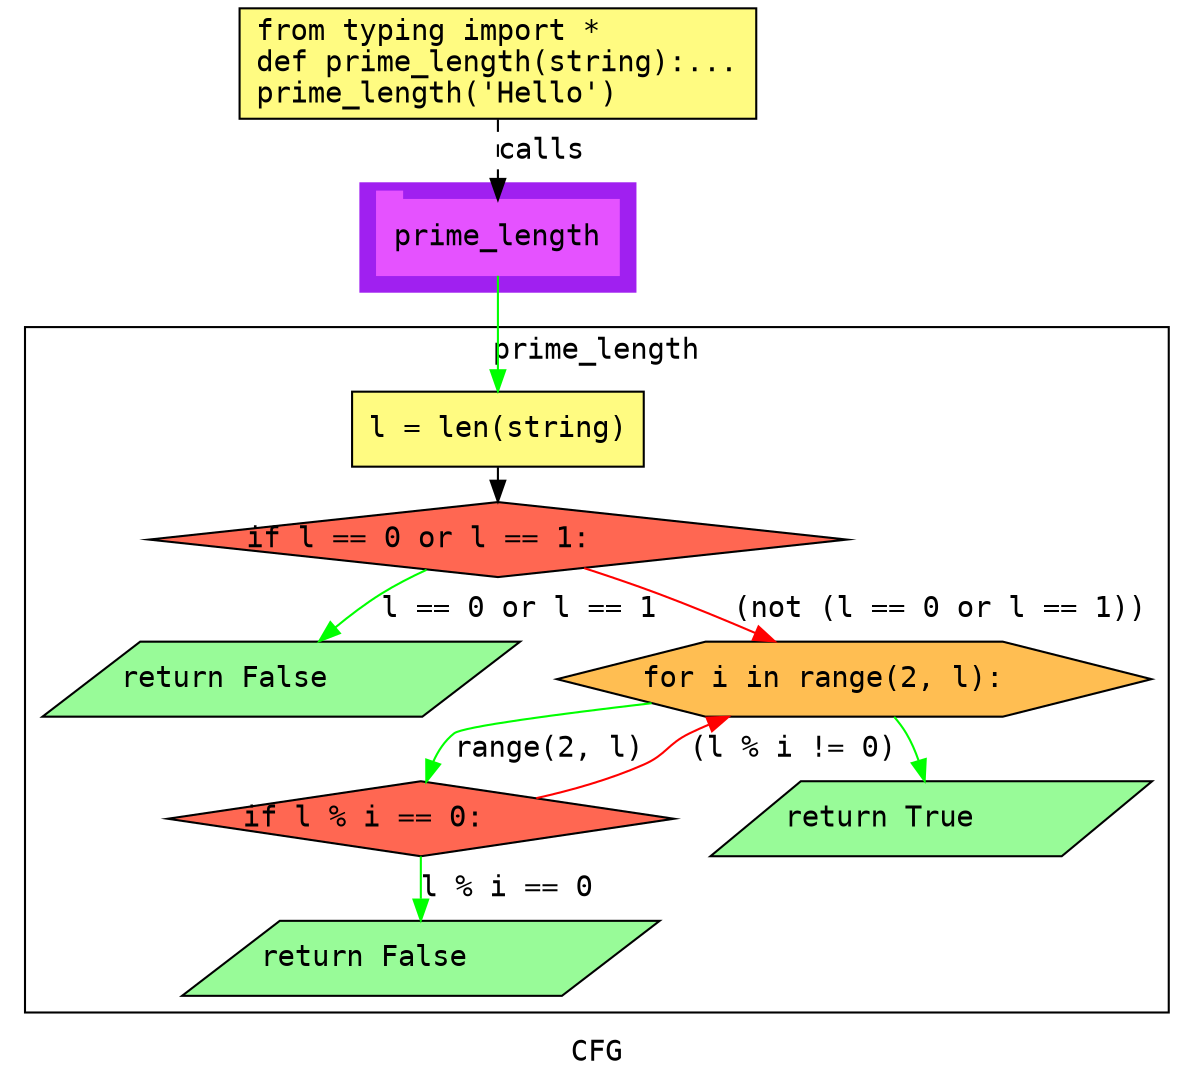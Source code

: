 digraph cluster766CFG {
	graph [bb="0,0,557,513",
		compound=True,
		fontname="DejaVu Sans Mono",
		label=CFG,
		lheight=0.21,
		lp="278.5,11.5",
		lwidth=0.35,
		pack=False,
		rankdir=TB,
		ranksep=0.02
	];
	node [fontname="DejaVu Sans Mono",
		label="\N"
	];
	edge [fontname="DejaVu Sans Mono"];
	subgraph cluster_1 {
		graph [bb="167,377,299,429",
			color=purple,
			compound=true,
			fontname="DejaVu Sans Mono",
			label="",
			rankdir=TB,
			ranksep=0.02,
			shape=tab,
			style=filled
		];
		node [fontname="DejaVu Sans Mono"];
		edge [fontname="DejaVu Sans Mono"];
		17	[color="#E552FF",
			height=0.5,
			label=prime_length,
			linenum="[11]",
			pos="233,403",
			shape=tab,
			style=filled,
			width=1.6111];
	}
	subgraph cluster4prime_length {
		graph [bb="8,31,549,360",
			compound=True,
			fontname="DejaVu Sans Mono",
			label=prime_length,
			lheight=0.21,
			lp="278.5,348.5",
			lwidth=1.39,
			pack=False,
			rankdir=TB,
			ranksep=0.02
		];
		node [fontname="DejaVu Sans Mono"];
		edge [fontname="DejaVu Sans Mono"];
		subgraph cluster_3 {
			graph [color=purple,
				compound=true,
				fontname="DejaVu Sans Mono",
				label="",
				rankdir=TB,
				ranksep=0.02,
				shape=tab,
				style=filled
			];
			node [fontname="DejaVu Sans Mono"];
			edge [fontname="DejaVu Sans Mono"];
		}
		subgraph cluster_7 {
			graph [color=purple,
				compound=true,
				fontname="DejaVu Sans Mono",
				label="",
				rankdir=TB,
				ranksep=0.02,
				shape=tab,
				style=filled
			];
			node [fontname="DejaVu Sans Mono"];
			edge [fontname="DejaVu Sans Mono"];
		}
		3	[fillcolor="#FFFB81",
			height=0.5,
			label="l = len(string)\l",
			linenum="[3]",
			pos="233,311",
			shape=rectangle,
			style="filled,solid",
			width=1.9444];
		5	[fillcolor="#FF6752",
			height=0.5,
			label="if l == 0 or l == 1:\l",
			linenum="[4]",
			pos="233,258",
			shape=diamond,
			style="filled,solid",
			width=4.6469];
		3 -> 5	[color=black,
			pos="e,233,276.25 233,292.73 233,290.66 233,288.5 233,286.32"];
		6	[fillcolor="#98fb98",
			height=0.5,
			label="return False\l",
			linenum="[5]",
			pos="127,191",
			shape=parallelogram,
			style="filled,solid",
			width=3.0706];
		5 -> 6	[color=green,
			label="l == 0 or l == 1",
			lp="238.5,224.5",
			pos="e,143.42,209.05 195.56,243.99 187.53,240.57 179.28,236.54 172,232 164.77,227.49 157.57,221.79 151.13,216.12"];
		7	[fillcolor="#FFBE52",
			height=0.5,
			label="for i in range(2, l):\l",
			linenum="[6]",
			pos="398,191",
			shape=hexagon,
			style="filled,solid",
			width=3.9609];
		5 -> 7	[color=red,
			label="(not (l == 0 or l == 1))",
			lp="440.5,224.5",
			pos="e,359.8,209.17 271.67,244.14 282.51,240.39 294.27,236.16 305,232 319.92,226.21 335.99,219.48 350.51,213.21"];
		10	[fillcolor="#FF6752",
			height=0.5,
			label="if l % i == 0:\l",
			linenum="[7]",
			pos="198,124",
			shape=diamond,
			style="filled,solid",
			width=3.3702];
		7 -> 10	[color=green,
			label="range(2, l)",
			lp="246.5,157.5",
			pos="e,194.77,141.74 302.07,179.13 252.92,173.35 202.91,167.02 201,165 197.58,161.4 195.84,156.71 195.09,151.81"];
		11	[fillcolor="#98fb98",
			height=0.5,
			label="return True\l",
			linenum="[9]",
			pos="439,124",
			shape=parallelogram,
			style="filled,solid",
			width=2.8323];
		7 -> 11	[color=green,
			pos="e,437.16,142.32 422.6,172.85 425.01,170.42 427.21,167.8 429,165 431.5,161.09 433.37,156.61 434.77,152.08"];
		10 -> 7	[color=red,
			label="(l % i != 0)",
			lp="375,157.5",
			pos="e,345.02,172.89 246.03,134.94 262.16,138.89 280.08,143.94 296,150 309.56,155.16 311.66,159.3 325,165 328.4,166.45 331.92,167.88 \
335.49,169.28"];
		12	[fillcolor="#98fb98",
			height=0.5,
			label="return False\l",
			linenum="[8]",
			pos="198,57",
			shape=parallelogram,
			style="filled,solid",
			width=3.0706];
		10 -> 12	[color=green,
			label="l % i == 0",
			lp="239.5,90.5",
			pos="e,198,75.19 198,105.92 198,99.702 198,92.5 198,85.6"];
	}
	1	[fillcolor="#FFFB81",
		height=0.73611,
		label="from typing import *\ldef prime_length(string):...\lprime_length('Hello')\l",
		linenum="[1]",
		pos="233,486.5",
		shape=rectangle,
		style="filled,solid",
		width=3.4444];
	1 -> 17	[label=calls,
		lp="254,444.5",
		pos="e,233,421.13 233,459.71 233,450.66 233,440.47 233,431.3",
		style=dashed];
	17 -> 3	[color=green,
		pos="e,233,329.3 233,384.65 233,371.82 233,354.11 233,339.38"];
}
